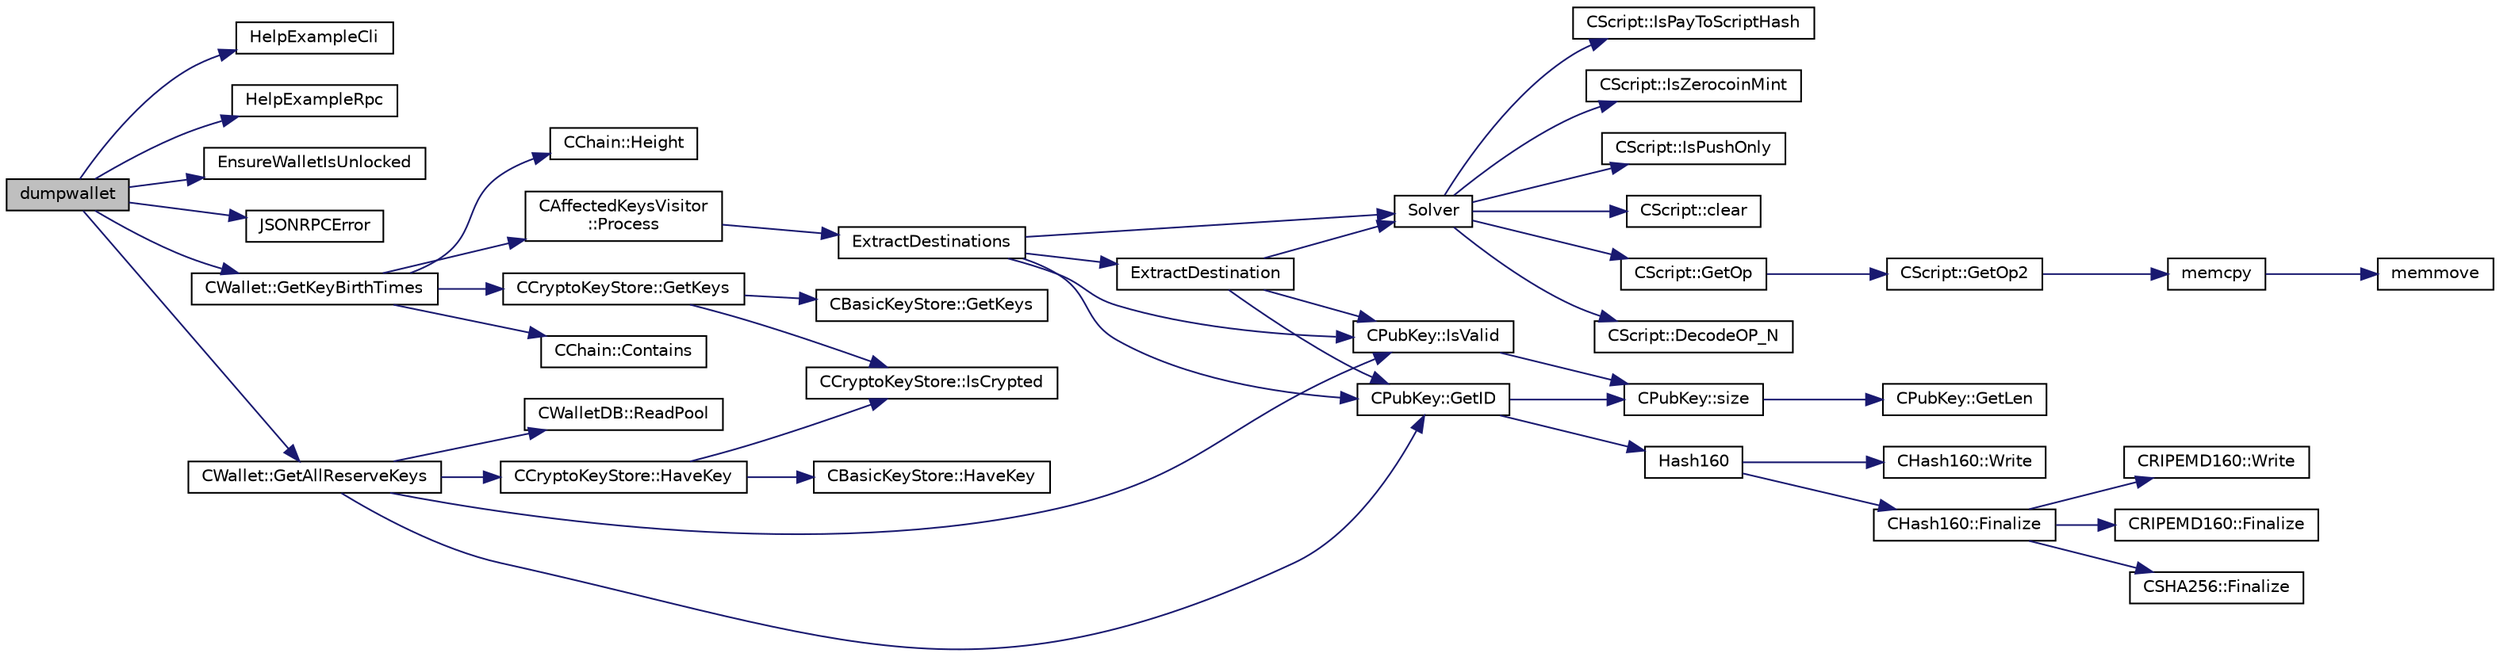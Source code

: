 digraph "dumpwallet"
{
  edge [fontname="Helvetica",fontsize="10",labelfontname="Helvetica",labelfontsize="10"];
  node [fontname="Helvetica",fontsize="10",shape=record];
  rankdir="LR";
  Node164 [label="dumpwallet",height=0.2,width=0.4,color="black", fillcolor="grey75", style="filled", fontcolor="black"];
  Node164 -> Node165 [color="midnightblue",fontsize="10",style="solid",fontname="Helvetica"];
  Node165 [label="HelpExampleCli",height=0.2,width=0.4,color="black", fillcolor="white", style="filled",URL="$rpcserver_8cpp.html#ac01ac6eab5467567ed0da106814e04ec"];
  Node164 -> Node166 [color="midnightblue",fontsize="10",style="solid",fontname="Helvetica"];
  Node166 [label="HelpExampleRpc",height=0.2,width=0.4,color="black", fillcolor="white", style="filled",URL="$rpcserver_8cpp.html#a06ea60e24e5a1053a14a11b1009bf9ef"];
  Node164 -> Node167 [color="midnightblue",fontsize="10",style="solid",fontname="Helvetica"];
  Node167 [label="EnsureWalletIsUnlocked",height=0.2,width=0.4,color="black", fillcolor="white", style="filled",URL="$rpcdump_8cpp.html#a8f837f6d506b9719cef93188db00fd3c"];
  Node164 -> Node168 [color="midnightblue",fontsize="10",style="solid",fontname="Helvetica"];
  Node168 [label="JSONRPCError",height=0.2,width=0.4,color="black", fillcolor="white", style="filled",URL="$rpcprotocol_8cpp.html#a17b1bb111ab339efc951929834766039"];
  Node164 -> Node169 [color="midnightblue",fontsize="10",style="solid",fontname="Helvetica"];
  Node169 [label="CWallet::GetKeyBirthTimes",height=0.2,width=0.4,color="black", fillcolor="white", style="filled",URL="$class_c_wallet.html#acb2fdaf647fa2d812d58e998848e681d"];
  Node169 -> Node170 [color="midnightblue",fontsize="10",style="solid",fontname="Helvetica"];
  Node170 [label="CChain::Height",height=0.2,width=0.4,color="black", fillcolor="white", style="filled",URL="$class_c_chain.html#ad4758bc8872ce065a9579f77c3171d40",tooltip="Return the maximal height in the chain. "];
  Node169 -> Node171 [color="midnightblue",fontsize="10",style="solid",fontname="Helvetica"];
  Node171 [label="CCryptoKeyStore::GetKeys",height=0.2,width=0.4,color="black", fillcolor="white", style="filled",URL="$class_c_crypto_key_store.html#a84e2fb905745176ab784c3413520e46f"];
  Node171 -> Node172 [color="midnightblue",fontsize="10",style="solid",fontname="Helvetica"];
  Node172 [label="CCryptoKeyStore::IsCrypted",height=0.2,width=0.4,color="black", fillcolor="white", style="filled",URL="$class_c_crypto_key_store.html#acc8fed44366c98fb481333ca6e867088"];
  Node171 -> Node173 [color="midnightblue",fontsize="10",style="solid",fontname="Helvetica"];
  Node173 [label="CBasicKeyStore::GetKeys",height=0.2,width=0.4,color="black", fillcolor="white", style="filled",URL="$class_c_basic_key_store.html#a41f3895021dae008582ceb55a98b0891"];
  Node169 -> Node174 [color="midnightblue",fontsize="10",style="solid",fontname="Helvetica"];
  Node174 [label="CChain::Contains",height=0.2,width=0.4,color="black", fillcolor="white", style="filled",URL="$class_c_chain.html#af1786dc229c215dea7f727c11df2c8dc",tooltip="Efficiently check whether a block is present in this chain. "];
  Node169 -> Node175 [color="midnightblue",fontsize="10",style="solid",fontname="Helvetica"];
  Node175 [label="CAffectedKeysVisitor\l::Process",height=0.2,width=0.4,color="black", fillcolor="white", style="filled",URL="$class_c_affected_keys_visitor.html#a749859ce2a826e2d60c8fe31685efae3"];
  Node175 -> Node176 [color="midnightblue",fontsize="10",style="solid",fontname="Helvetica"];
  Node176 [label="ExtractDestinations",height=0.2,width=0.4,color="black", fillcolor="white", style="filled",URL="$standard_8cpp.html#a6948ee6aa422ed8a5ffe06ddc77a55d8"];
  Node176 -> Node177 [color="midnightblue",fontsize="10",style="solid",fontname="Helvetica"];
  Node177 [label="Solver",height=0.2,width=0.4,color="black", fillcolor="white", style="filled",URL="$standard_8cpp.html#a6ee6be50bff44464e905680c6fcee6dc",tooltip="Return public keys or hashes from scriptPubKey, for &#39;standard&#39; transaction types. ..."];
  Node177 -> Node178 [color="midnightblue",fontsize="10",style="solid",fontname="Helvetica"];
  Node178 [label="CScript::IsPayToScriptHash",height=0.2,width=0.4,color="black", fillcolor="white", style="filled",URL="$class_c_script.html#a0c3729c606d318923dc06f95d85a0971"];
  Node177 -> Node179 [color="midnightblue",fontsize="10",style="solid",fontname="Helvetica"];
  Node179 [label="CScript::IsZerocoinMint",height=0.2,width=0.4,color="black", fillcolor="white", style="filled",URL="$class_c_script.html#aadeaf93bd9c00abc9e20d082051adac8"];
  Node177 -> Node180 [color="midnightblue",fontsize="10",style="solid",fontname="Helvetica"];
  Node180 [label="CScript::IsPushOnly",height=0.2,width=0.4,color="black", fillcolor="white", style="filled",URL="$class_c_script.html#a090905f875fa5a40e616b319de8e973f",tooltip="Called by IsStandardTx and P2SH/BIP62 VerifyScript (which makes it consensus-critical). "];
  Node177 -> Node181 [color="midnightblue",fontsize="10",style="solid",fontname="Helvetica"];
  Node181 [label="CScript::clear",height=0.2,width=0.4,color="black", fillcolor="white", style="filled",URL="$class_c_script.html#a7b2baf842621f07c4939408acf63377c"];
  Node177 -> Node182 [color="midnightblue",fontsize="10",style="solid",fontname="Helvetica"];
  Node182 [label="CScript::GetOp",height=0.2,width=0.4,color="black", fillcolor="white", style="filled",URL="$class_c_script.html#a94635ed93d8d244ec3acfa83f9ecfe5f"];
  Node182 -> Node183 [color="midnightblue",fontsize="10",style="solid",fontname="Helvetica"];
  Node183 [label="CScript::GetOp2",height=0.2,width=0.4,color="black", fillcolor="white", style="filled",URL="$class_c_script.html#aac2dbe75742054049b0c6de0e9473ef0"];
  Node183 -> Node184 [color="midnightblue",fontsize="10",style="solid",fontname="Helvetica"];
  Node184 [label="memcpy",height=0.2,width=0.4,color="black", fillcolor="white", style="filled",URL="$glibc__compat_8cpp.html#a0f46826ab0466591e136db24394923cf"];
  Node184 -> Node185 [color="midnightblue",fontsize="10",style="solid",fontname="Helvetica"];
  Node185 [label="memmove",height=0.2,width=0.4,color="black", fillcolor="white", style="filled",URL="$glibc__compat_8cpp.html#a9778d49e9029dd75bc53ecbbf9f5e9a1"];
  Node177 -> Node186 [color="midnightblue",fontsize="10",style="solid",fontname="Helvetica"];
  Node186 [label="CScript::DecodeOP_N",height=0.2,width=0.4,color="black", fillcolor="white", style="filled",URL="$class_c_script.html#a7f975fca06b3e9a17da8ba23c7647e2e",tooltip="Encode/decode small integers: "];
  Node176 -> Node187 [color="midnightblue",fontsize="10",style="solid",fontname="Helvetica"];
  Node187 [label="CPubKey::IsValid",height=0.2,width=0.4,color="black", fillcolor="white", style="filled",URL="$class_c_pub_key.html#a4fa94293cf8577fd039b9a133f6c7f30"];
  Node187 -> Node188 [color="midnightblue",fontsize="10",style="solid",fontname="Helvetica"];
  Node188 [label="CPubKey::size",height=0.2,width=0.4,color="black", fillcolor="white", style="filled",URL="$class_c_pub_key.html#a6bb28fcf0a5f799c69f5b7269363b309",tooltip="Simple read-only vector-like interface to the pubkey data. "];
  Node188 -> Node189 [color="midnightblue",fontsize="10",style="solid",fontname="Helvetica"];
  Node189 [label="CPubKey::GetLen",height=0.2,width=0.4,color="black", fillcolor="white", style="filled",URL="$class_c_pub_key.html#a7dc71b3f037c84268dc22de97d7b65fb",tooltip="Compute the length of a pubkey with a given first byte. "];
  Node176 -> Node190 [color="midnightblue",fontsize="10",style="solid",fontname="Helvetica"];
  Node190 [label="CPubKey::GetID",height=0.2,width=0.4,color="black", fillcolor="white", style="filled",URL="$class_c_pub_key.html#a2675f7e6f72eff68e7a5227289feb021",tooltip="Get the KeyID of this public key (hash of its serialization) "];
  Node190 -> Node191 [color="midnightblue",fontsize="10",style="solid",fontname="Helvetica"];
  Node191 [label="Hash160",height=0.2,width=0.4,color="black", fillcolor="white", style="filled",URL="$hash_8h.html#a4490f70ddae16e9e48460a0416a48a6b",tooltip="Compute the 160-bit hash an object. "];
  Node191 -> Node192 [color="midnightblue",fontsize="10",style="solid",fontname="Helvetica"];
  Node192 [label="CHash160::Write",height=0.2,width=0.4,color="black", fillcolor="white", style="filled",URL="$class_c_hash160.html#af56cdd9443013eb68b246aa8450217f2"];
  Node191 -> Node193 [color="midnightblue",fontsize="10",style="solid",fontname="Helvetica"];
  Node193 [label="CHash160::Finalize",height=0.2,width=0.4,color="black", fillcolor="white", style="filled",URL="$class_c_hash160.html#a9bb08e1772002ae1a5d85017ba7952ee"];
  Node193 -> Node194 [color="midnightblue",fontsize="10",style="solid",fontname="Helvetica"];
  Node194 [label="CSHA256::Finalize",height=0.2,width=0.4,color="black", fillcolor="white", style="filled",URL="$class_c_s_h_a256.html#a4259230be0caefa590bc324fc12b9b90"];
  Node193 -> Node195 [color="midnightblue",fontsize="10",style="solid",fontname="Helvetica"];
  Node195 [label="CRIPEMD160::Write",height=0.2,width=0.4,color="black", fillcolor="white", style="filled",URL="$class_c_r_i_p_e_m_d160.html#a221143b9d94af623d07c4f4ba1bf6007"];
  Node193 -> Node196 [color="midnightblue",fontsize="10",style="solid",fontname="Helvetica"];
  Node196 [label="CRIPEMD160::Finalize",height=0.2,width=0.4,color="black", fillcolor="white", style="filled",URL="$class_c_r_i_p_e_m_d160.html#a2a11566fbf9d1339b819833313fc4e51"];
  Node190 -> Node188 [color="midnightblue",fontsize="10",style="solid",fontname="Helvetica"];
  Node176 -> Node197 [color="midnightblue",fontsize="10",style="solid",fontname="Helvetica"];
  Node197 [label="ExtractDestination",height=0.2,width=0.4,color="black", fillcolor="white", style="filled",URL="$standard_8cpp.html#a951f7e601746ae076afdf3169ecca2fc"];
  Node197 -> Node177 [color="midnightblue",fontsize="10",style="solid",fontname="Helvetica"];
  Node197 -> Node187 [color="midnightblue",fontsize="10",style="solid",fontname="Helvetica"];
  Node197 -> Node190 [color="midnightblue",fontsize="10",style="solid",fontname="Helvetica"];
  Node164 -> Node198 [color="midnightblue",fontsize="10",style="solid",fontname="Helvetica"];
  Node198 [label="CWallet::GetAllReserveKeys",height=0.2,width=0.4,color="black", fillcolor="white", style="filled",URL="$group___actions.html#gaa182f6de943295062748ab42e64c9203"];
  Node198 -> Node199 [color="midnightblue",fontsize="10",style="solid",fontname="Helvetica"];
  Node199 [label="CWalletDB::ReadPool",height=0.2,width=0.4,color="black", fillcolor="white", style="filled",URL="$class_c_wallet_d_b.html#a6a03927cf247314ccd9b285139de0bd1"];
  Node198 -> Node187 [color="midnightblue",fontsize="10",style="solid",fontname="Helvetica"];
  Node198 -> Node190 [color="midnightblue",fontsize="10",style="solid",fontname="Helvetica"];
  Node198 -> Node200 [color="midnightblue",fontsize="10",style="solid",fontname="Helvetica"];
  Node200 [label="CCryptoKeyStore::HaveKey",height=0.2,width=0.4,color="black", fillcolor="white", style="filled",URL="$class_c_crypto_key_store.html#a6c115cf1fc4129b43c8846b3d51d8ff5",tooltip="Check whether a key corresponding to a given address is present in the store. "];
  Node200 -> Node172 [color="midnightblue",fontsize="10",style="solid",fontname="Helvetica"];
  Node200 -> Node201 [color="midnightblue",fontsize="10",style="solid",fontname="Helvetica"];
  Node201 [label="CBasicKeyStore::HaveKey",height=0.2,width=0.4,color="black", fillcolor="white", style="filled",URL="$class_c_basic_key_store.html#afc99762e3e58f93e198d85ecfdf5804a",tooltip="Check whether a key corresponding to a given address is present in the store. "];
}

